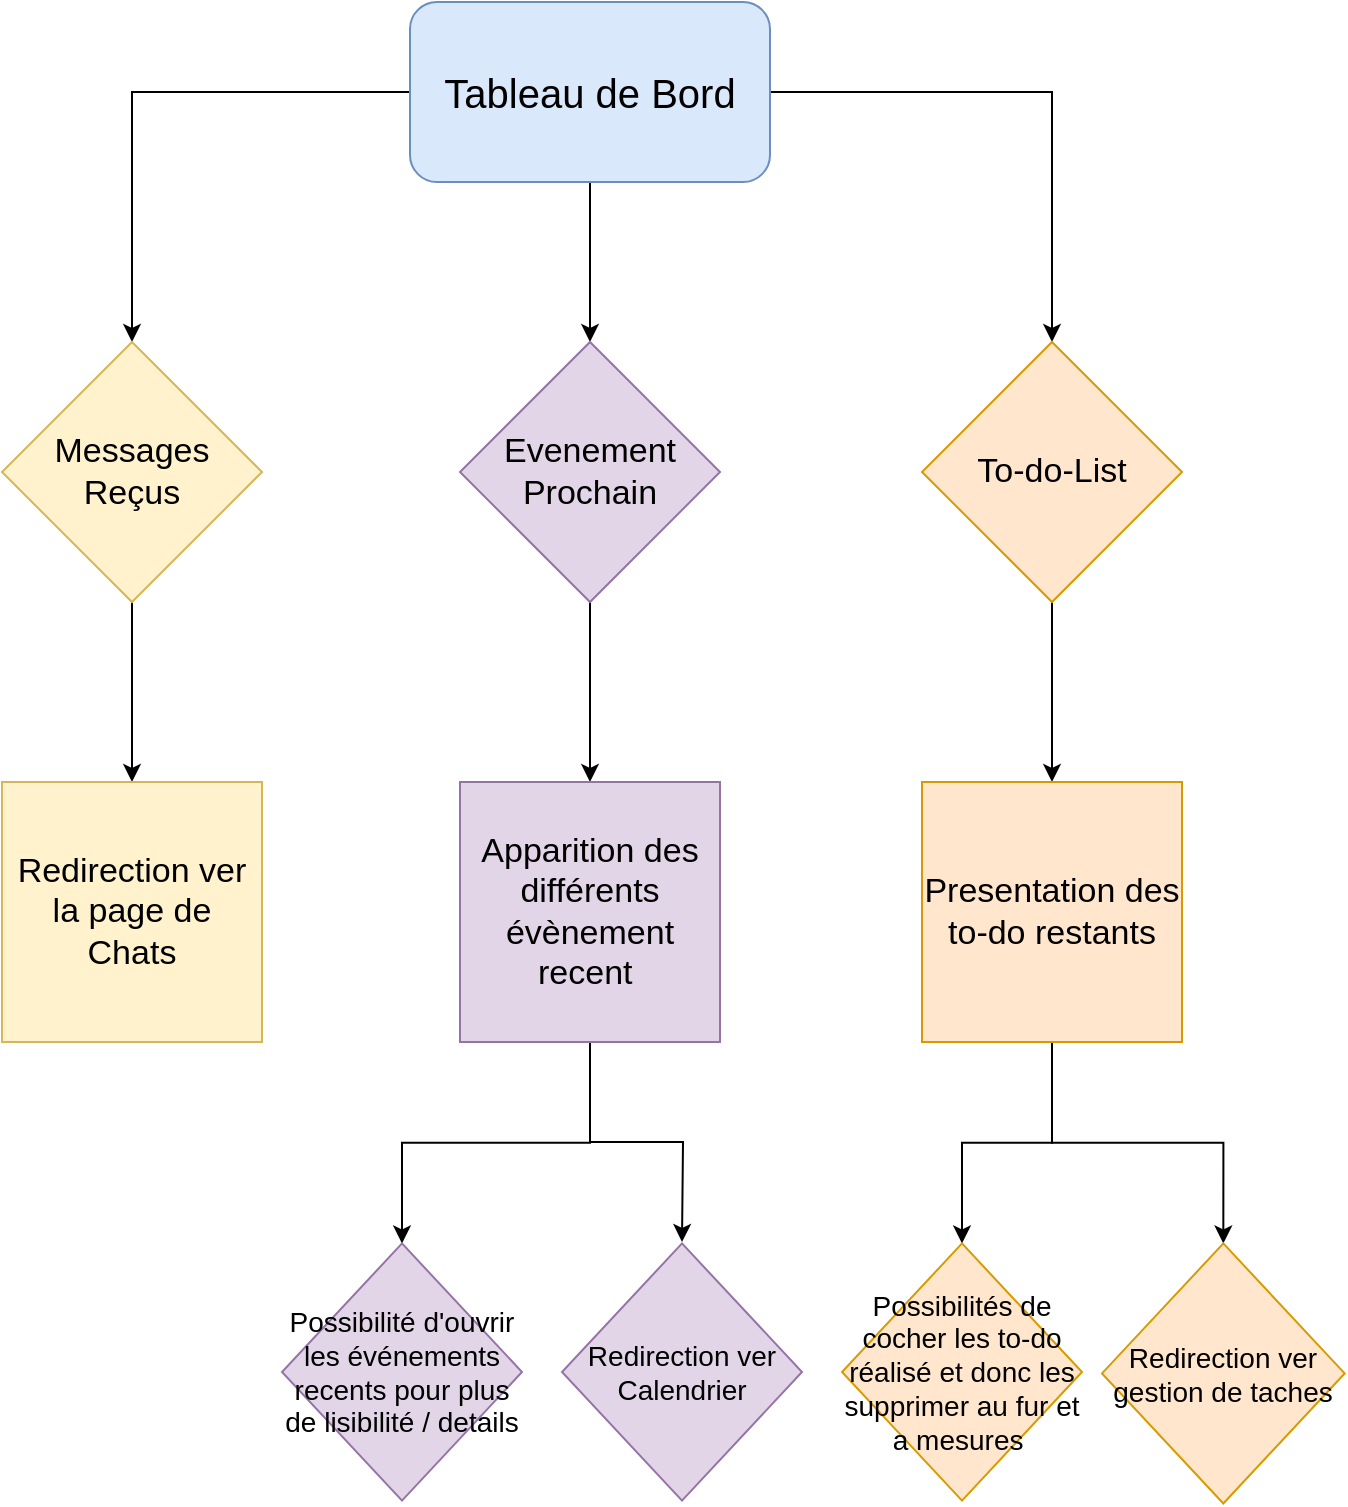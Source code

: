 <mxfile version="15.4.0" type="device"><diagram id="5l61SkMM9J0vgcKgF5VE" name="Page-1"><mxGraphModel dx="2596" dy="1890" grid="1" gridSize="10" guides="1" tooltips="1" connect="1" arrows="1" fold="1" page="1" pageScale="1" pageWidth="827" pageHeight="1169" math="0" shadow="0"><root><mxCell id="0"/><mxCell id="1" parent="0"/><mxCell id="jN7qFZD2i-1IQ2fH8-Mu-11" style="edgeStyle=orthogonalEdgeStyle;rounded=0;orthogonalLoop=1;jettySize=auto;html=1;" edge="1" parent="1" source="jN7qFZD2i-1IQ2fH8-Mu-1" target="jN7qFZD2i-1IQ2fH8-Mu-2"><mxGeometry relative="1" as="geometry"/></mxCell><mxCell id="jN7qFZD2i-1IQ2fH8-Mu-12" style="edgeStyle=orthogonalEdgeStyle;rounded=0;orthogonalLoop=1;jettySize=auto;html=1;entryX=0.5;entryY=0;entryDx=0;entryDy=0;" edge="1" parent="1" source="jN7qFZD2i-1IQ2fH8-Mu-1" target="jN7qFZD2i-1IQ2fH8-Mu-4"><mxGeometry relative="1" as="geometry"/></mxCell><mxCell id="jN7qFZD2i-1IQ2fH8-Mu-13" style="edgeStyle=orthogonalEdgeStyle;rounded=0;orthogonalLoop=1;jettySize=auto;html=1;" edge="1" parent="1" source="jN7qFZD2i-1IQ2fH8-Mu-1" target="jN7qFZD2i-1IQ2fH8-Mu-3"><mxGeometry relative="1" as="geometry"/></mxCell><mxCell id="jN7qFZD2i-1IQ2fH8-Mu-1" value="&lt;font style=&quot;font-size: 20px&quot;&gt;Tableau de Bord&lt;/font&gt;" style="rounded=1;whiteSpace=wrap;html=1;fillColor=#dae8fc;strokeColor=#6c8ebf;" vertex="1" parent="1"><mxGeometry x="324" y="180" width="180" height="90" as="geometry"/></mxCell><mxCell id="jN7qFZD2i-1IQ2fH8-Mu-10" style="edgeStyle=orthogonalEdgeStyle;rounded=0;orthogonalLoop=1;jettySize=auto;html=1;" edge="1" parent="1" source="jN7qFZD2i-1IQ2fH8-Mu-2" target="jN7qFZD2i-1IQ2fH8-Mu-5"><mxGeometry relative="1" as="geometry"/></mxCell><mxCell id="jN7qFZD2i-1IQ2fH8-Mu-2" value="&lt;font style=&quot;font-size: 17px&quot;&gt;&lt;font style=&quot;font-size: 17px&quot;&gt;Messages Reçus&lt;/font&gt;&lt;br&gt;&lt;/font&gt;" style="rhombus;whiteSpace=wrap;html=1;fillColor=#fff2cc;strokeColor=#d6b656;" vertex="1" parent="1"><mxGeometry x="120" y="350" width="130" height="130" as="geometry"/></mxCell><mxCell id="jN7qFZD2i-1IQ2fH8-Mu-9" style="edgeStyle=orthogonalEdgeStyle;rounded=0;orthogonalLoop=1;jettySize=auto;html=1;" edge="1" parent="1" source="jN7qFZD2i-1IQ2fH8-Mu-3" target="jN7qFZD2i-1IQ2fH8-Mu-6"><mxGeometry relative="1" as="geometry"/></mxCell><mxCell id="jN7qFZD2i-1IQ2fH8-Mu-3" value="&lt;font style=&quot;font-size: 17px&quot;&gt;&lt;font style=&quot;font-size: 17px&quot;&gt;Evenement Prochain&lt;/font&gt;&lt;br&gt;&lt;/font&gt;" style="rhombus;whiteSpace=wrap;html=1;fillColor=#e1d5e7;strokeColor=#9673a6;" vertex="1" parent="1"><mxGeometry x="349" y="350" width="130" height="130" as="geometry"/></mxCell><mxCell id="jN7qFZD2i-1IQ2fH8-Mu-8" style="edgeStyle=orthogonalEdgeStyle;rounded=0;orthogonalLoop=1;jettySize=auto;html=1;entryX=0.5;entryY=0;entryDx=0;entryDy=0;" edge="1" parent="1" source="jN7qFZD2i-1IQ2fH8-Mu-4" target="jN7qFZD2i-1IQ2fH8-Mu-7"><mxGeometry relative="1" as="geometry"/></mxCell><mxCell id="jN7qFZD2i-1IQ2fH8-Mu-4" value="&lt;span style=&quot;font-size: 17px&quot;&gt;To-do-List&lt;/span&gt;" style="rhombus;whiteSpace=wrap;html=1;fillColor=#ffe6cc;strokeColor=#d79b00;" vertex="1" parent="1"><mxGeometry x="580" y="350" width="130" height="130" as="geometry"/></mxCell><mxCell id="jN7qFZD2i-1IQ2fH8-Mu-5" value="&lt;font style=&quot;font-size: 17px&quot;&gt;Redirection ver la page de Chats&lt;/font&gt;" style="whiteSpace=wrap;html=1;aspect=fixed;fillColor=#fff2cc;strokeColor=#d6b656;" vertex="1" parent="1"><mxGeometry x="120" y="570" width="130" height="130" as="geometry"/></mxCell><mxCell id="jN7qFZD2i-1IQ2fH8-Mu-21" style="edgeStyle=orthogonalEdgeStyle;rounded=0;orthogonalLoop=1;jettySize=auto;html=1;" edge="1" parent="1" source="jN7qFZD2i-1IQ2fH8-Mu-6"><mxGeometry relative="1" as="geometry"><mxPoint x="460" y="800" as="targetPoint"/></mxGeometry></mxCell><mxCell id="jN7qFZD2i-1IQ2fH8-Mu-22" style="edgeStyle=orthogonalEdgeStyle;rounded=0;orthogonalLoop=1;jettySize=auto;html=1;entryX=0.5;entryY=0;entryDx=0;entryDy=0;" edge="1" parent="1" source="jN7qFZD2i-1IQ2fH8-Mu-6" target="jN7qFZD2i-1IQ2fH8-Mu-20"><mxGeometry relative="1" as="geometry"/></mxCell><mxCell id="jN7qFZD2i-1IQ2fH8-Mu-6" value="&lt;font style=&quot;font-size: 17px&quot;&gt;Apparition des différents évènement recent&amp;nbsp;&lt;/font&gt;" style="whiteSpace=wrap;html=1;aspect=fixed;fillColor=#e1d5e7;strokeColor=#9673a6;" vertex="1" parent="1"><mxGeometry x="349" y="570" width="130" height="130" as="geometry"/></mxCell><mxCell id="jN7qFZD2i-1IQ2fH8-Mu-16" style="edgeStyle=orthogonalEdgeStyle;rounded=0;orthogonalLoop=1;jettySize=auto;html=1;" edge="1" parent="1" source="jN7qFZD2i-1IQ2fH8-Mu-7" target="jN7qFZD2i-1IQ2fH8-Mu-15"><mxGeometry relative="1" as="geometry"/></mxCell><mxCell id="jN7qFZD2i-1IQ2fH8-Mu-17" style="edgeStyle=orthogonalEdgeStyle;rounded=0;orthogonalLoop=1;jettySize=auto;html=1;entryX=0.5;entryY=0;entryDx=0;entryDy=0;" edge="1" parent="1" source="jN7qFZD2i-1IQ2fH8-Mu-7" target="jN7qFZD2i-1IQ2fH8-Mu-14"><mxGeometry relative="1" as="geometry"/></mxCell><mxCell id="jN7qFZD2i-1IQ2fH8-Mu-7" value="&lt;span style=&quot;font-size: 17px&quot;&gt;Presentation des to-do restants&lt;/span&gt;" style="whiteSpace=wrap;html=1;aspect=fixed;fillColor=#ffe6cc;strokeColor=#d79b00;" vertex="1" parent="1"><mxGeometry x="580" y="570" width="130" height="130" as="geometry"/></mxCell><mxCell id="jN7qFZD2i-1IQ2fH8-Mu-14" value="&lt;font style=&quot;font-size: 14px&quot;&gt;Redirection ver gestion de taches&lt;/font&gt;" style="rhombus;whiteSpace=wrap;html=1;fillColor=#ffe6cc;strokeColor=#d79b00;align=center;" vertex="1" parent="1"><mxGeometry x="670" y="800.72" width="121.33" height="130" as="geometry"/></mxCell><mxCell id="jN7qFZD2i-1IQ2fH8-Mu-15" value="&lt;font style=&quot;font-size: 14px&quot;&gt;Possibilités de cocher les to-do réalisé et donc les supprimer au fur et a mesures&amp;nbsp;&lt;/font&gt;" style="rhombus;whiteSpace=wrap;html=1;fillColor=#ffe6cc;strokeColor=#d79b00;align=center;" vertex="1" parent="1"><mxGeometry x="540" y="800.72" width="120" height="128.57" as="geometry"/></mxCell><mxCell id="jN7qFZD2i-1IQ2fH8-Mu-19" value="&lt;span style=&quot;font-size: 14px&quot;&gt;Redirection ver Calendrier&lt;/span&gt;" style="rhombus;whiteSpace=wrap;html=1;fillColor=#e1d5e7;strokeColor=#9673a6;align=center;" vertex="1" parent="1"><mxGeometry x="400" y="800.72" width="120" height="128.57" as="geometry"/></mxCell><mxCell id="jN7qFZD2i-1IQ2fH8-Mu-20" value="&lt;span style=&quot;font-size: 14px&quot;&gt;Possibilité d'ouvrir les événements recents pour plus de lisibilité / details&lt;/span&gt;" style="rhombus;whiteSpace=wrap;html=1;fillColor=#e1d5e7;strokeColor=#9673a6;align=center;" vertex="1" parent="1"><mxGeometry x="260" y="800.72" width="120" height="128.57" as="geometry"/></mxCell></root></mxGraphModel></diagram></mxfile>